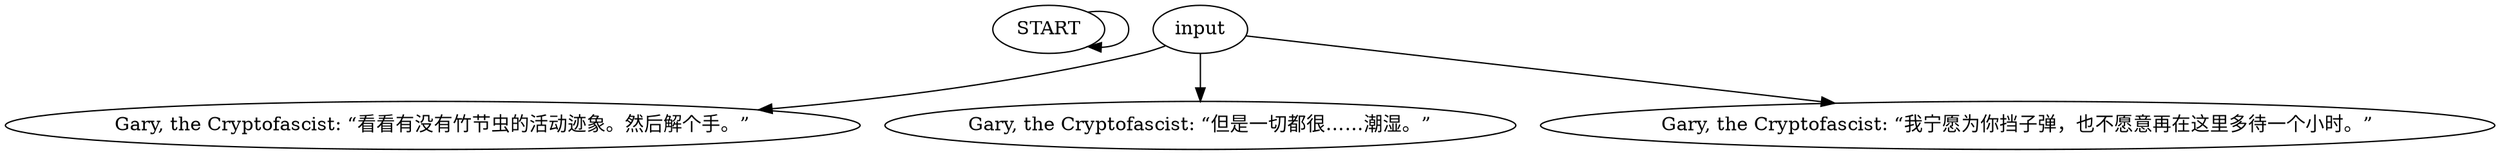 # WESTCOAST / GARY barks
# Gary pretends to be doing something useful.
# ==================================================
digraph G {
	  0 [label="START"];
	  1 [label="input"];
	  2 [label="Gary, the Cryptofascist: “看看有没有竹节虫的活动迹象。然后解个手。”"];
	  3 [label="Gary, the Cryptofascist: “但是一切都很……潮湿。”"];
	  4 [label="Gary, the Cryptofascist: “我宁愿为你挡子弹，也不愿意再在这里多待一个小时。”"];
	  0 -> 0
	  1 -> 2
	  1 -> 3
	  1 -> 4
}

